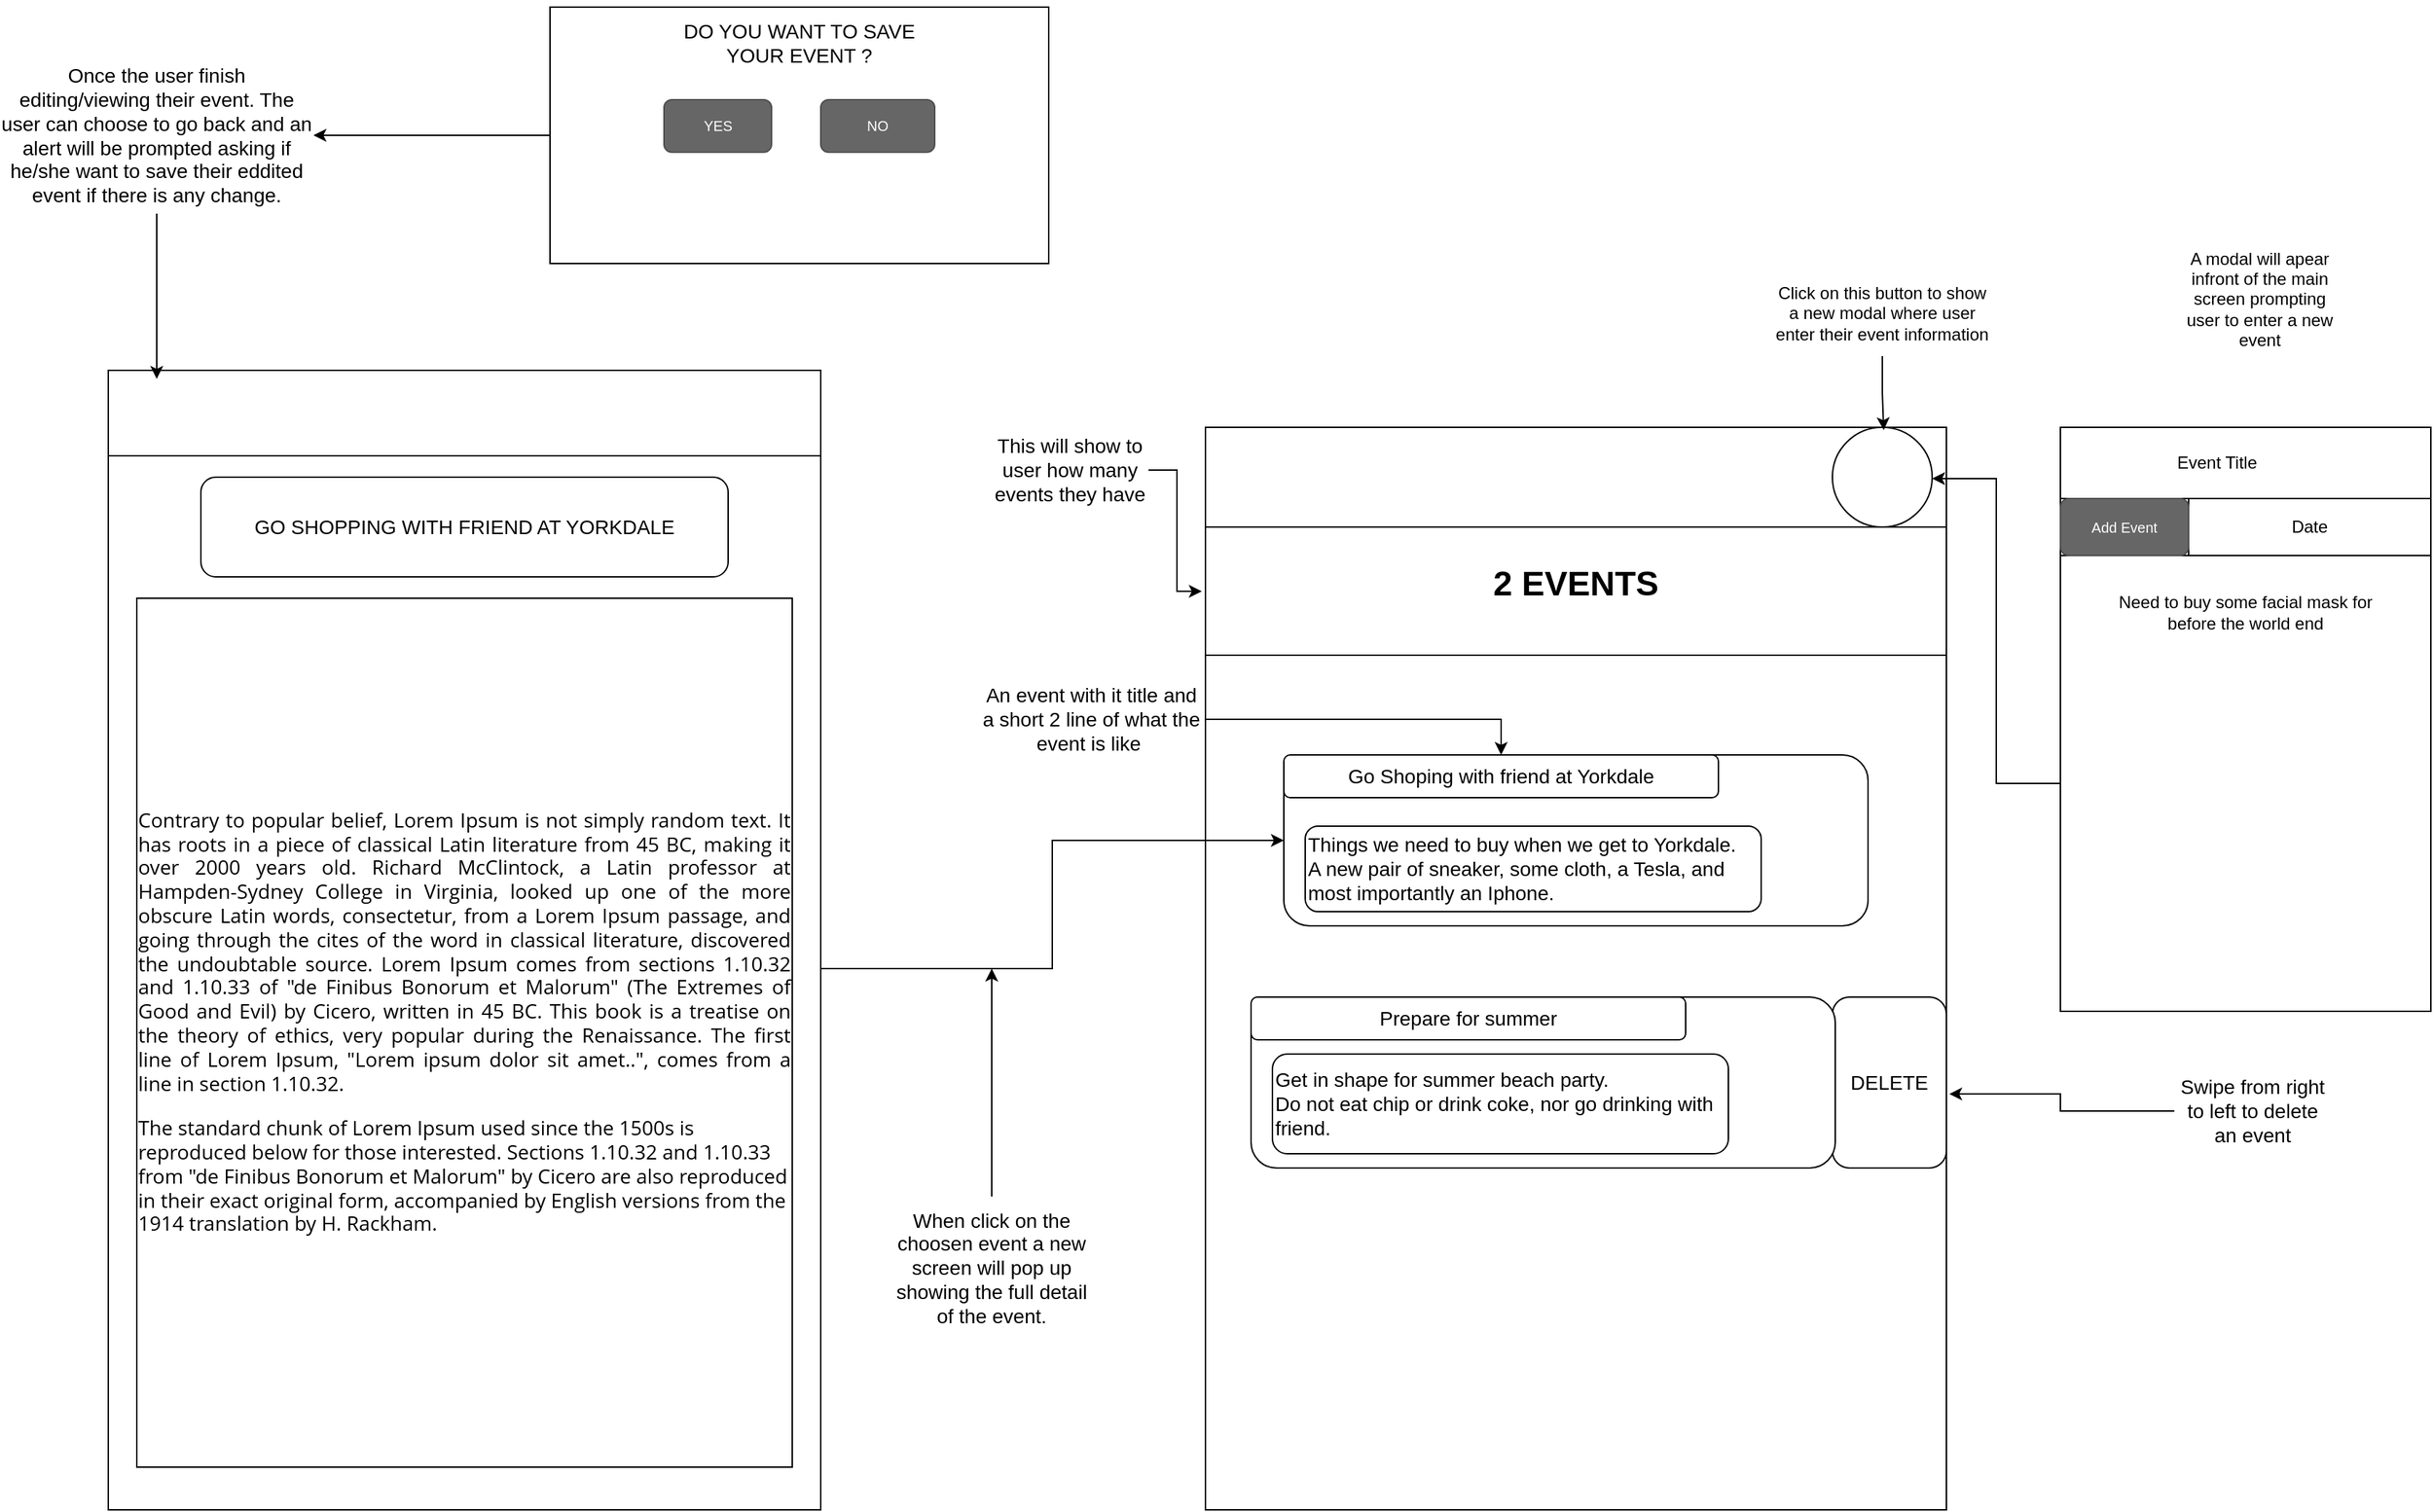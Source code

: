 <mxfile version="12.8.1" type="google"><diagram id="aPqMCNHz4-m-OWfWrpac" name="Page-1"><mxGraphModel dx="2500" dy="2077" grid="1" gridSize="10" guides="1" tooltips="1" connect="1" arrows="1" fold="1" page="1" pageScale="1" pageWidth="827" pageHeight="1169" math="0" shadow="0"><root><mxCell id="0"/><mxCell id="1" parent="0"/><mxCell id="Gw2UbILLqu3Eo2_AJIrP-1" value="" style="rounded=0;whiteSpace=wrap;html=1;direction=south;" vertex="1" parent="1"><mxGeometry x="170" y="120" width="520" height="760" as="geometry"/></mxCell><mxCell id="Gw2UbILLqu3Eo2_AJIrP-2" value="" style="rounded=0;whiteSpace=wrap;html=1;" vertex="1" parent="1"><mxGeometry x="170" y="120" width="520" height="70" as="geometry"/></mxCell><mxCell id="Gw2UbILLqu3Eo2_AJIrP-3" value="" style="ellipse;whiteSpace=wrap;html=1;" vertex="1" parent="1"><mxGeometry x="610" y="120" width="70" height="70" as="geometry"/></mxCell><mxCell id="Gw2UbILLqu3Eo2_AJIrP-4" value="" style="shape=image;html=1;verticalAlign=top;verticalLabelPosition=bottom;labelBackgroundColor=#ffffff;imageAspect=0;aspect=fixed;image=https://cdn2.iconfinder.com/data/icons/flat-ui-icons-24-px/24/plus-24-128.png" vertex="1" parent="1"><mxGeometry x="612" y="122" width="68" height="68" as="geometry"/></mxCell><mxCell id="Gw2UbILLqu3Eo2_AJIrP-8" style="edgeStyle=orthogonalEdgeStyle;rounded=0;orthogonalLoop=1;jettySize=auto;html=1;" edge="1" parent="1" source="Gw2UbILLqu3Eo2_AJIrP-5" target="Gw2UbILLqu3Eo2_AJIrP-4"><mxGeometry relative="1" as="geometry"/></mxCell><mxCell id="Gw2UbILLqu3Eo2_AJIrP-5" value="Click on this button to show a new modal where user enter their event information" style="text;html=1;strokeColor=none;fillColor=none;align=center;verticalAlign=middle;whiteSpace=wrap;rounded=0;" vertex="1" parent="1"><mxGeometry x="566.25" y="10" width="157.5" height="60" as="geometry"/></mxCell><mxCell id="Gw2UbILLqu3Eo2_AJIrP-9" value="" style="rounded=0;whiteSpace=wrap;html=1;" vertex="1" parent="1"><mxGeometry x="770" y="120" width="260" height="410" as="geometry"/></mxCell><mxCell id="Gw2UbILLqu3Eo2_AJIrP-10" value="" style="rounded=0;whiteSpace=wrap;html=1;" vertex="1" parent="1"><mxGeometry x="770" y="120" width="260" height="50" as="geometry"/></mxCell><mxCell id="Gw2UbILLqu3Eo2_AJIrP-11" value="Event Title" style="text;html=1;strokeColor=none;fillColor=none;align=center;verticalAlign=middle;whiteSpace=wrap;rounded=0;" vertex="1" parent="1"><mxGeometry x="780" y="130" width="200" height="30" as="geometry"/></mxCell><mxCell id="Gw2UbILLqu3Eo2_AJIrP-14" value="" style="rounded=0;whiteSpace=wrap;html=1;" vertex="1" parent="1"><mxGeometry x="860" y="170" width="170" height="40" as="geometry"/></mxCell><mxCell id="Gw2UbILLqu3Eo2_AJIrP-15" value="Date" style="text;html=1;strokeColor=none;fillColor=none;align=center;verticalAlign=middle;whiteSpace=wrap;rounded=0;" vertex="1" parent="1"><mxGeometry x="925" y="180" width="40" height="20" as="geometry"/></mxCell><mxCell id="Gw2UbILLqu3Eo2_AJIrP-18" value="" style="edgeStyle=orthogonalEdgeStyle;rounded=0;orthogonalLoop=1;jettySize=auto;html=1;entryX=1;entryY=0.5;entryDx=0;entryDy=0;" edge="1" parent="1" source="Gw2UbILLqu3Eo2_AJIrP-16" target="Gw2UbILLqu3Eo2_AJIrP-4"><mxGeometry relative="1" as="geometry"/></mxCell><mxCell id="Gw2UbILLqu3Eo2_AJIrP-16" value="" style="rounded=0;whiteSpace=wrap;html=1;" vertex="1" parent="1"><mxGeometry x="770" y="210" width="260" height="320" as="geometry"/></mxCell><mxCell id="Gw2UbILLqu3Eo2_AJIrP-19" value="Need to buy some facial mask for before the world end" style="text;html=1;strokeColor=none;fillColor=none;align=center;verticalAlign=middle;whiteSpace=wrap;rounded=0;" vertex="1" parent="1"><mxGeometry x="805" y="230" width="190" height="40" as="geometry"/></mxCell><mxCell id="Gw2UbILLqu3Eo2_AJIrP-23" value="A modal will apear infront of the main screen prompting user to enter a new event&lt;br&gt;" style="text;html=1;strokeColor=none;fillColor=none;align=center;verticalAlign=middle;whiteSpace=wrap;rounded=0;" vertex="1" parent="1"><mxGeometry x="850" y="30" width="120" as="geometry"/></mxCell><mxCell id="Gw2UbILLqu3Eo2_AJIrP-24" value="" style="shape=image;html=1;verticalAlign=top;verticalLabelPosition=bottom;labelBackgroundColor=#ffffff;imageAspect=0;aspect=fixed;image=https://cdn4.iconfinder.com/data/icons/glyphs/24/icons_exit-128.png" vertex="1" parent="1"><mxGeometry x="1002" y="120" width="28" height="28" as="geometry"/></mxCell><mxCell id="Gw2UbILLqu3Eo2_AJIrP-26" value="" style="rounded=0;whiteSpace=wrap;html=1;" vertex="1" parent="1"><mxGeometry x="170" y="190" width="520" height="90" as="geometry"/></mxCell><mxCell id="Gw2UbILLqu3Eo2_AJIrP-27" value="2 EVENTS" style="text;html=1;strokeColor=none;fillColor=none;align=center;verticalAlign=middle;whiteSpace=wrap;rounded=0;fontStyle=1;fontSize=24;" vertex="1" parent="1"><mxGeometry x="170" y="190" width="520" height="80" as="geometry"/></mxCell><mxCell id="Gw2UbILLqu3Eo2_AJIrP-30" style="edgeStyle=orthogonalEdgeStyle;rounded=0;orthogonalLoop=1;jettySize=auto;html=1;entryX=-0.005;entryY=0.564;entryDx=0;entryDy=0;entryPerimeter=0;fontSize=14;" edge="1" parent="1" source="Gw2UbILLqu3Eo2_AJIrP-29" target="Gw2UbILLqu3Eo2_AJIrP-27"><mxGeometry relative="1" as="geometry"/></mxCell><mxCell id="Gw2UbILLqu3Eo2_AJIrP-29" value="This will show to user how many events they have" style="text;html=1;strokeColor=none;fillColor=none;align=center;verticalAlign=middle;whiteSpace=wrap;rounded=0;fontSize=14;" vertex="1" parent="1"><mxGeometry x="20" y="100" width="110" height="100" as="geometry"/></mxCell><mxCell id="Gw2UbILLqu3Eo2_AJIrP-36" value="" style="rounded=1;whiteSpace=wrap;html=1;fontSize=14;" vertex="1" parent="1"><mxGeometry x="225" y="350" width="410" height="120" as="geometry"/></mxCell><mxCell id="Gw2UbILLqu3Eo2_AJIrP-43" value="Go Shoping with friend at Yorkdale" style="rounded=1;whiteSpace=wrap;html=1;fontSize=14;align=center;" vertex="1" parent="1"><mxGeometry x="225" y="350" width="305" height="30" as="geometry"/></mxCell><mxCell id="Gw2UbILLqu3Eo2_AJIrP-44" value="Add Event" style="rounded=1;html=1;shadow=0;dashed=0;whiteSpace=wrap;fontSize=10;fillColor=#666666;align=center;strokeColor=#4D4D4D;fontColor=#ffffff;" vertex="1" parent="1"><mxGeometry x="770" y="170" width="90" height="40" as="geometry"/></mxCell><mxCell id="Gw2UbILLqu3Eo2_AJIrP-45" value="Things we need to buy when we get to Yorkdale.&lt;br&gt;A new pair of sneaker, some cloth, a Tesla, and most importantly an Iphone." style="rounded=1;whiteSpace=wrap;html=1;fontSize=14;align=left;" vertex="1" parent="1"><mxGeometry x="240" y="400" width="320" height="60" as="geometry"/></mxCell><mxCell id="Gw2UbILLqu3Eo2_AJIrP-46" value="DELETE" style="rounded=1;whiteSpace=wrap;html=1;fontSize=14;align=center;" vertex="1" parent="1"><mxGeometry x="610" y="520" width="80" height="120" as="geometry"/></mxCell><mxCell id="Gw2UbILLqu3Eo2_AJIrP-48" value="" style="rounded=1;whiteSpace=wrap;html=1;fontSize=14;" vertex="1" parent="1"><mxGeometry x="202" y="520" width="410" height="120" as="geometry"/></mxCell><mxCell id="Gw2UbILLqu3Eo2_AJIrP-49" value="Prepare for summer" style="rounded=1;whiteSpace=wrap;html=1;fontSize=14;align=center;" vertex="1" parent="1"><mxGeometry x="202" y="520" width="305" height="30" as="geometry"/></mxCell><mxCell id="Gw2UbILLqu3Eo2_AJIrP-50" value="Get in shape for summer beach party.&lt;br&gt;Do not eat chip or drink coke, nor go drinking with friend." style="rounded=1;whiteSpace=wrap;html=1;fontSize=14;align=left;" vertex="1" parent="1"><mxGeometry x="217" y="560" width="320" height="70" as="geometry"/></mxCell><mxCell id="Gw2UbILLqu3Eo2_AJIrP-52" style="edgeStyle=orthogonalEdgeStyle;rounded=0;orthogonalLoop=1;jettySize=auto;html=1;entryX=1.025;entryY=0.567;entryDx=0;entryDy=0;entryPerimeter=0;fontSize=14;" edge="1" parent="1" source="Gw2UbILLqu3Eo2_AJIrP-51" target="Gw2UbILLqu3Eo2_AJIrP-46"><mxGeometry relative="1" as="geometry"/></mxCell><mxCell id="Gw2UbILLqu3Eo2_AJIrP-51" value="Swipe from right to left to delete an event" style="text;html=1;strokeColor=none;fillColor=none;align=center;verticalAlign=middle;whiteSpace=wrap;rounded=0;fontSize=14;" vertex="1" parent="1"><mxGeometry x="850" y="590" width="110" height="20" as="geometry"/></mxCell><mxCell id="Gw2UbILLqu3Eo2_AJIrP-63" style="edgeStyle=orthogonalEdgeStyle;rounded=0;orthogonalLoop=1;jettySize=auto;html=1;entryX=0.5;entryY=0;entryDx=0;entryDy=0;fontSize=14;" edge="1" parent="1" source="Gw2UbILLqu3Eo2_AJIrP-53" target="Gw2UbILLqu3Eo2_AJIrP-43"><mxGeometry relative="1" as="geometry"/></mxCell><mxCell id="Gw2UbILLqu3Eo2_AJIrP-53" value="An event with it title and a short 2 line of what the event is like&amp;nbsp;" style="text;html=1;strokeColor=none;fillColor=none;align=center;verticalAlign=middle;whiteSpace=wrap;rounded=0;fontSize=14;" vertex="1" parent="1"><mxGeometry x="10" y="315" width="160" height="20" as="geometry"/></mxCell><mxCell id="Gw2UbILLqu3Eo2_AJIrP-62" style="edgeStyle=orthogonalEdgeStyle;rounded=0;orthogonalLoop=1;jettySize=auto;html=1;entryX=0;entryY=0.5;entryDx=0;entryDy=0;fontSize=14;" edge="1" parent="1" source="Gw2UbILLqu3Eo2_AJIrP-55" target="Gw2UbILLqu3Eo2_AJIrP-36"><mxGeometry relative="1" as="geometry"/></mxCell><mxCell id="Gw2UbILLqu3Eo2_AJIrP-55" value="" style="rounded=0;whiteSpace=wrap;html=1;fontSize=14;align=center;" vertex="1" parent="1"><mxGeometry x="-600" y="120" width="500" height="760" as="geometry"/></mxCell><mxCell id="Gw2UbILLqu3Eo2_AJIrP-56" value="GO SHOPPING WITH FRIEND AT YORKDALE" style="rounded=1;whiteSpace=wrap;html=1;fontSize=14;align=center;" vertex="1" parent="1"><mxGeometry x="-535" y="155" width="370" height="70" as="geometry"/></mxCell><mxCell id="Gw2UbILLqu3Eo2_AJIrP-58" value="&lt;p style=&quot;margin: 0px 0px 15px ; padding: 0px ; text-align: justify ; font-family: &amp;#34;open sans&amp;#34; , &amp;#34;arial&amp;#34; , sans-serif ; white-space: normal ; background-color: rgb(255 , 255 , 255)&quot;&gt;Contrary to popular belief, Lorem Ipsum is not simply random text. It has roots in a piece of classical Latin literature from 45 BC, making it over 2000 years old. Richard McClintock, a Latin professor at Hampden-Sydney College in Virginia, looked up one of the more obscure Latin words, consectetur, from a Lorem Ipsum passage, and going through the cites of the word in classical literature, discovered the undoubtable source. Lorem Ipsum comes from sections 1.10.32 and 1.10.33 of &quot;de Finibus Bonorum et Malorum&quot; (The Extremes of Good and Evil) by Cicero, written in 45 BC. This book is a treatise on the theory of ethics, very popular during the Renaissance. The first line of Lorem Ipsum, &quot;Lorem ipsum dolor sit amet..&quot;, comes from a line in section 1.10.32.&lt;/p&gt;&lt;p style=&quot;text-align: left ; margin: 0px 0px 15px ; padding: 0px ; font-family: &amp;#34;open sans&amp;#34; , &amp;#34;arial&amp;#34; , sans-serif ; white-space: normal ; background-color: rgb(255 , 255 , 255)&quot;&gt;The standard chunk of Lorem Ipsum used since the 1500s is reproduced below for those interested. Sections 1.10.32 and 1.10.33 from &quot;de Finibus Bonorum et Malorum&quot; by Cicero are also reproduced in their exact original form, accompanied by English versions from the 1914 translation by H. Rackham.&lt;/p&gt;" style="rounded=0;whiteSpace=wrap;html=1;fontSize=14;align=center;" vertex="1" parent="1"><mxGeometry x="-580" y="240" width="460" height="610" as="geometry"/></mxCell><mxCell id="Gw2UbILLqu3Eo2_AJIrP-60" value="" style="rounded=0;whiteSpace=wrap;html=1;fontSize=14;align=center;" vertex="1" parent="1"><mxGeometry x="-600" y="80" width="500" height="60" as="geometry"/></mxCell><mxCell id="Gw2UbILLqu3Eo2_AJIrP-61" value="" style="shape=image;html=1;verticalAlign=top;verticalLabelPosition=bottom;labelBackgroundColor=#ffffff;imageAspect=0;aspect=fixed;image=https://cdn3.iconfinder.com/data/icons/google-material-design-icons/48/ic_arrow_back_48px-128.png;fontSize=14;align=center;" vertex="1" parent="1"><mxGeometry x="-590" y="86" width="48" height="48" as="geometry"/></mxCell><mxCell id="Gw2UbILLqu3Eo2_AJIrP-65" style="edgeStyle=orthogonalEdgeStyle;rounded=0;orthogonalLoop=1;jettySize=auto;html=1;fontSize=14;" edge="1" parent="1" source="Gw2UbILLqu3Eo2_AJIrP-64"><mxGeometry relative="1" as="geometry"><mxPoint x="20" y="500" as="targetPoint"/></mxGeometry></mxCell><mxCell id="Gw2UbILLqu3Eo2_AJIrP-64" value="When click on the choosen event a new screen will pop up showing the full detail of the event." style="text;html=1;strokeColor=none;fillColor=none;align=center;verticalAlign=middle;whiteSpace=wrap;rounded=0;fontSize=14;" vertex="1" parent="1"><mxGeometry x="-50" y="660" width="140" height="100" as="geometry"/></mxCell><mxCell id="Gw2UbILLqu3Eo2_AJIrP-67" style="edgeStyle=orthogonalEdgeStyle;rounded=0;orthogonalLoop=1;jettySize=auto;html=1;entryX=0.5;entryY=0;entryDx=0;entryDy=0;fontSize=14;" edge="1" parent="1" source="Gw2UbILLqu3Eo2_AJIrP-66" target="Gw2UbILLqu3Eo2_AJIrP-61"><mxGeometry relative="1" as="geometry"/></mxCell><mxCell id="Gw2UbILLqu3Eo2_AJIrP-66" value="Once the user finish editing/viewing their event. The user can choose to go back and an alert will be prompted asking if he/she want to save their eddited event if there is any change." style="text;html=1;strokeColor=none;fillColor=none;align=center;verticalAlign=middle;whiteSpace=wrap;rounded=0;fontSize=14;" vertex="1" parent="1"><mxGeometry x="-676" y="-140" width="220" height="110" as="geometry"/></mxCell><mxCell id="Gw2UbILLqu3Eo2_AJIrP-77" style="edgeStyle=orthogonalEdgeStyle;rounded=0;orthogonalLoop=1;jettySize=auto;html=1;entryX=1;entryY=0.5;entryDx=0;entryDy=0;fontSize=14;" edge="1" parent="1" source="Gw2UbILLqu3Eo2_AJIrP-68" target="Gw2UbILLqu3Eo2_AJIrP-66"><mxGeometry relative="1" as="geometry"/></mxCell><mxCell id="Gw2UbILLqu3Eo2_AJIrP-68" value="" style="rounded=0;whiteSpace=wrap;html=1;fontSize=14;align=center;" vertex="1" parent="1"><mxGeometry x="-290" y="-175" width="350" height="180" as="geometry"/></mxCell><mxCell id="Gw2UbILLqu3Eo2_AJIrP-69" value="DO YOU WANT TO SAVE YOUR EVENT ?" style="text;html=1;strokeColor=none;fillColor=none;align=center;verticalAlign=middle;whiteSpace=wrap;rounded=0;fontSize=14;" vertex="1" parent="1"><mxGeometry x="-200" y="-180" width="170" height="60" as="geometry"/></mxCell><mxCell id="Gw2UbILLqu3Eo2_AJIrP-75" value="YES" style="rounded=1;html=1;shadow=0;dashed=0;whiteSpace=wrap;fontSize=10;fillColor=#666666;align=center;strokeColor=#4D4D4D;fontColor=#ffffff;" vertex="1" parent="1"><mxGeometry x="-210" y="-110" width="75.5" height="36.88" as="geometry"/></mxCell><mxCell id="Gw2UbILLqu3Eo2_AJIrP-76" value="NO" style="rounded=1;html=1;shadow=0;dashed=0;whiteSpace=wrap;fontSize=10;fillColor=#666666;align=center;strokeColor=#4D4D4D;fontColor=#ffffff;" vertex="1" parent="1"><mxGeometry x="-100" y="-110" width="80" height="36.88" as="geometry"/></mxCell></root></mxGraphModel></diagram></mxfile>
